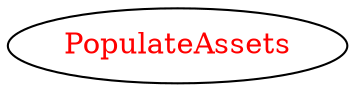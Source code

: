digraph dependencyGraph {
 concentrate=true;
 ranksep="2.0";
 rankdir="LR"; 
 splines="ortho";
"PopulateAssets" [fontcolor="red"];
}